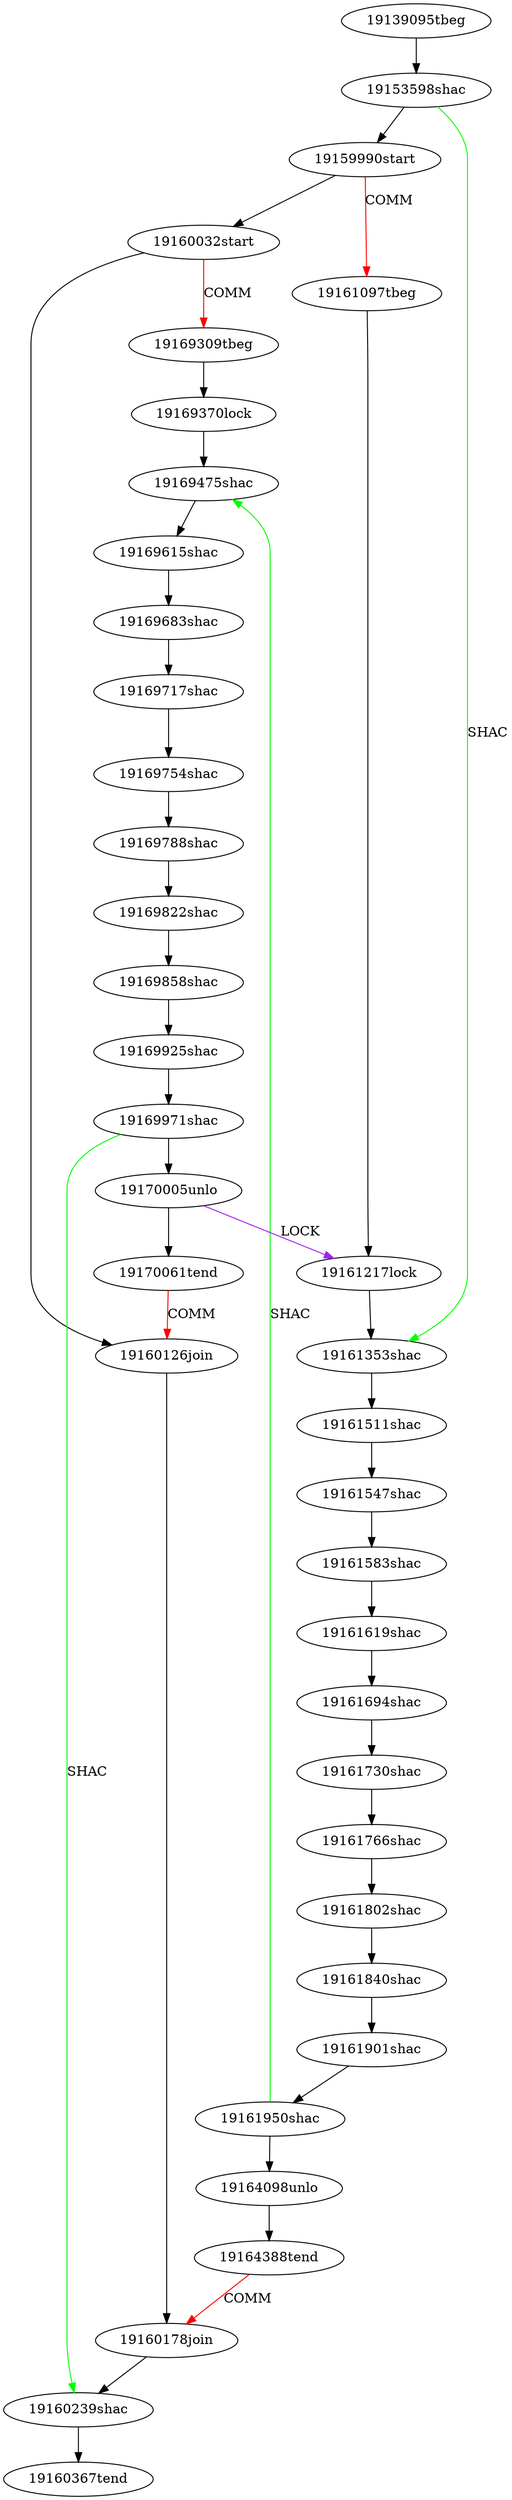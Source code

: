 digraph G {
  "19139095tbeg";
  "19153598shac";
  "19159990start";
  "19160032start";
  "19161097tbeg";
  "19161217lock";
  "19169309tbeg";
  "19161353shac";
  "19161511shac";
  "19161547shac";
  "19161583shac";
  "19161619shac";
  "19161694shac";
  "19161730shac";
  "19161766shac";
  "19161802shac";
  "19161840shac";
  "19161901shac";
  "19161950shac";
  "19164098unlo";
  "19164388tend";
  "19169370lock";
  "19169475shac";
  "19169615shac";
  "19169683shac";
  "19169717shac";
  "19169754shac";
  "19169788shac";
  "19169822shac";
  "19169858shac";
  "19169925shac";
  "19169971shac";
  "19170005unlo";
  "19170061tend";
  "19160126join";
  "19160178join";
  "19160239shac";
  "19160367tend";
  "19139095tbeg" -> "19153598shac" [label = "", color=black];
  "19153598shac" -> "19159990start" [label = "", color=black];
  "19159990start" -> "19160032start" [label = "", color=black];
  "19159990start" -> "19161097tbeg" [label = "COMM", color=red];
  "19161097tbeg" -> "19161217lock" [label = "", color=black];
  "19160032start" -> "19169309tbeg" [label = "COMM", color=red];
  "19161217lock" -> "19161353shac" [label = "", color=black];
  "19153598shac" -> "19161353shac" [label = "SHAC", color=green];
  "19161353shac" -> "19161511shac" [label = "", color=black];
  "19161511shac" -> "19161547shac" [label = "", color=black];
  "19161547shac" -> "19161583shac" [label = "", color=black];
  "19161583shac" -> "19161619shac" [label = "", color=black];
  "19161619shac" -> "19161694shac" [label = "", color=black];
  "19161694shac" -> "19161730shac" [label = "", color=black];
  "19161730shac" -> "19161766shac" [label = "", color=black];
  "19161766shac" -> "19161802shac" [label = "", color=black];
  "19161802shac" -> "19161840shac" [label = "", color=black];
  "19161840shac" -> "19161901shac" [label = "", color=black];
  "19161901shac" -> "19161950shac" [label = "", color=black];
  "19161950shac" -> "19164098unlo" [label = "", color=black];
  "19164098unlo" -> "19164388tend" [label = "", color=black];
  "19169309tbeg" -> "19169370lock" [label = "", color=black];
  "19169370lock" -> "19169475shac" [label = "", color=black];
  "19161950shac" -> "19169475shac" [label = "SHAC", color=green];
  "19169475shac" -> "19169615shac" [label = "", color=black];
  "19169615shac" -> "19169683shac" [label = "", color=black];
  "19169683shac" -> "19169717shac" [label = "", color=black];
  "19169717shac" -> "19169754shac" [label = "", color=black];
  "19169754shac" -> "19169788shac" [label = "", color=black];
  "19169788shac" -> "19169822shac" [label = "", color=black];
  "19169822shac" -> "19169858shac" [label = "", color=black];
  "19169858shac" -> "19169925shac" [label = "", color=black];
  "19169925shac" -> "19169971shac" [label = "", color=black];
  "19169971shac" -> "19170005unlo" [label = "", color=black];
  "19170005unlo" -> "19170061tend" [label = "", color=black];
  "19160032start" -> "19160126join" [label = "", color=black];
  "19170061tend" -> "19160126join" [label = "COMM", color=red];
  "19160126join" -> "19160178join" [label = "", color=black];
  "19164388tend" -> "19160178join" [label = "COMM", color=red];
  "19160178join" -> "19160239shac" [label = "", color=black];
  "19169971shac" -> "19160239shac" [label = "SHAC", color=green];
  "19160239shac" -> "19160367tend" [label = "", color=black];
  "19170005unlo" -> "19161217lock" [label = "LOCK", color=purple];
}
